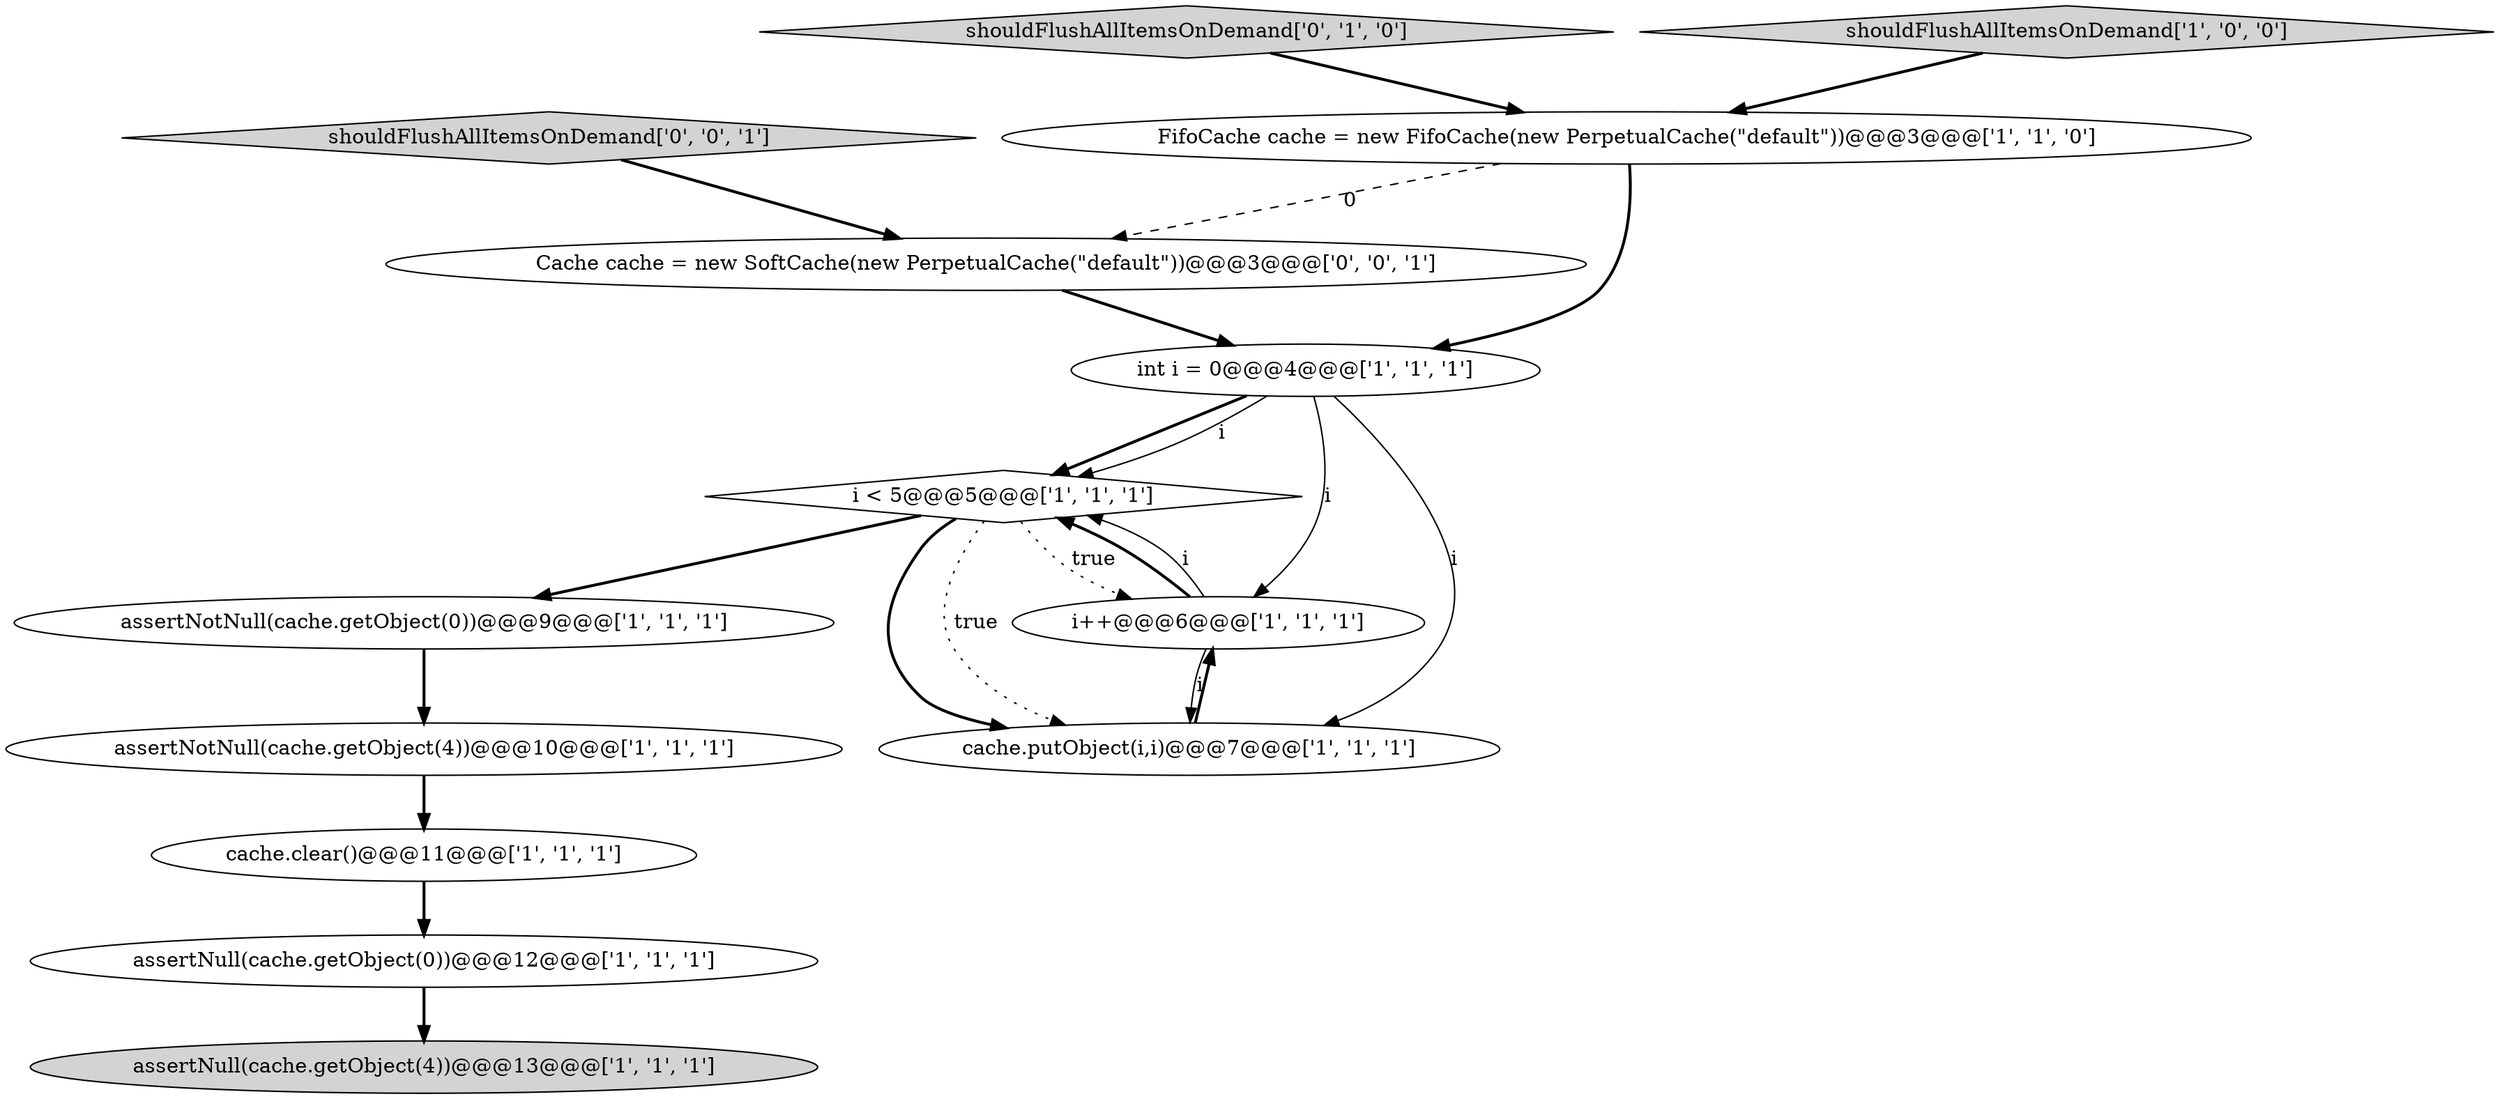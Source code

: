 digraph {
1 [style = filled, label = "i < 5@@@5@@@['1', '1', '1']", fillcolor = white, shape = diamond image = "AAA0AAABBB1BBB"];
6 [style = filled, label = "cache.clear()@@@11@@@['1', '1', '1']", fillcolor = white, shape = ellipse image = "AAA0AAABBB1BBB"];
11 [style = filled, label = "shouldFlushAllItemsOnDemand['0', '1', '0']", fillcolor = lightgray, shape = diamond image = "AAA0AAABBB2BBB"];
13 [style = filled, label = "Cache cache = new SoftCache(new PerpetualCache(\"default\"))@@@3@@@['0', '0', '1']", fillcolor = white, shape = ellipse image = "AAA0AAABBB3BBB"];
12 [style = filled, label = "shouldFlushAllItemsOnDemand['0', '0', '1']", fillcolor = lightgray, shape = diamond image = "AAA0AAABBB3BBB"];
9 [style = filled, label = "assertNotNull(cache.getObject(0))@@@9@@@['1', '1', '1']", fillcolor = white, shape = ellipse image = "AAA0AAABBB1BBB"];
3 [style = filled, label = "i++@@@6@@@['1', '1', '1']", fillcolor = white, shape = ellipse image = "AAA0AAABBB1BBB"];
10 [style = filled, label = "FifoCache cache = new FifoCache(new PerpetualCache(\"default\"))@@@3@@@['1', '1', '0']", fillcolor = white, shape = ellipse image = "AAA0AAABBB1BBB"];
5 [style = filled, label = "cache.putObject(i,i)@@@7@@@['1', '1', '1']", fillcolor = white, shape = ellipse image = "AAA0AAABBB1BBB"];
7 [style = filled, label = "int i = 0@@@4@@@['1', '1', '1']", fillcolor = white, shape = ellipse image = "AAA0AAABBB1BBB"];
2 [style = filled, label = "shouldFlushAllItemsOnDemand['1', '0', '0']", fillcolor = lightgray, shape = diamond image = "AAA0AAABBB1BBB"];
4 [style = filled, label = "assertNull(cache.getObject(4))@@@13@@@['1', '1', '1']", fillcolor = lightgray, shape = ellipse image = "AAA0AAABBB1BBB"];
8 [style = filled, label = "assertNotNull(cache.getObject(4))@@@10@@@['1', '1', '1']", fillcolor = white, shape = ellipse image = "AAA0AAABBB1BBB"];
0 [style = filled, label = "assertNull(cache.getObject(0))@@@12@@@['1', '1', '1']", fillcolor = white, shape = ellipse image = "AAA0AAABBB1BBB"];
1->5 [style = bold, label=""];
5->3 [style = bold, label=""];
7->1 [style = bold, label=""];
3->1 [style = bold, label=""];
7->3 [style = solid, label="i"];
3->5 [style = solid, label="i"];
7->1 [style = solid, label="i"];
8->6 [style = bold, label=""];
6->0 [style = bold, label=""];
3->1 [style = solid, label="i"];
10->13 [style = dashed, label="0"];
9->8 [style = bold, label=""];
2->10 [style = bold, label=""];
10->7 [style = bold, label=""];
1->9 [style = bold, label=""];
1->3 [style = dotted, label="true"];
7->5 [style = solid, label="i"];
12->13 [style = bold, label=""];
0->4 [style = bold, label=""];
11->10 [style = bold, label=""];
13->7 [style = bold, label=""];
1->5 [style = dotted, label="true"];
}
